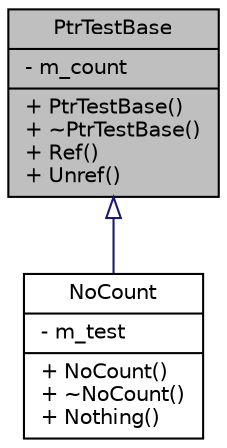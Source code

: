 digraph "PtrTestBase"
{
  edge [fontname="Helvetica",fontsize="10",labelfontname="Helvetica",labelfontsize="10"];
  node [fontname="Helvetica",fontsize="10",shape=record];
  Node1 [label="{PtrTestBase\n|- m_count\l|+ PtrTestBase()\l+ ~PtrTestBase()\l+ Ref()\l+ Unref()\l}",height=0.2,width=0.4,color="black", fillcolor="grey75", style="filled", fontcolor="black"];
  Node1 -> Node2 [dir="back",color="midnightblue",fontsize="10",style="solid",arrowtail="onormal"];
  Node2 [label="{NoCount\n|- m_test\l|+ NoCount()\l+ ~NoCount()\l+ Nothing()\l}",height=0.2,width=0.4,color="black", fillcolor="white", style="filled",URL="$d7/d10/classNoCount.html"];
}
